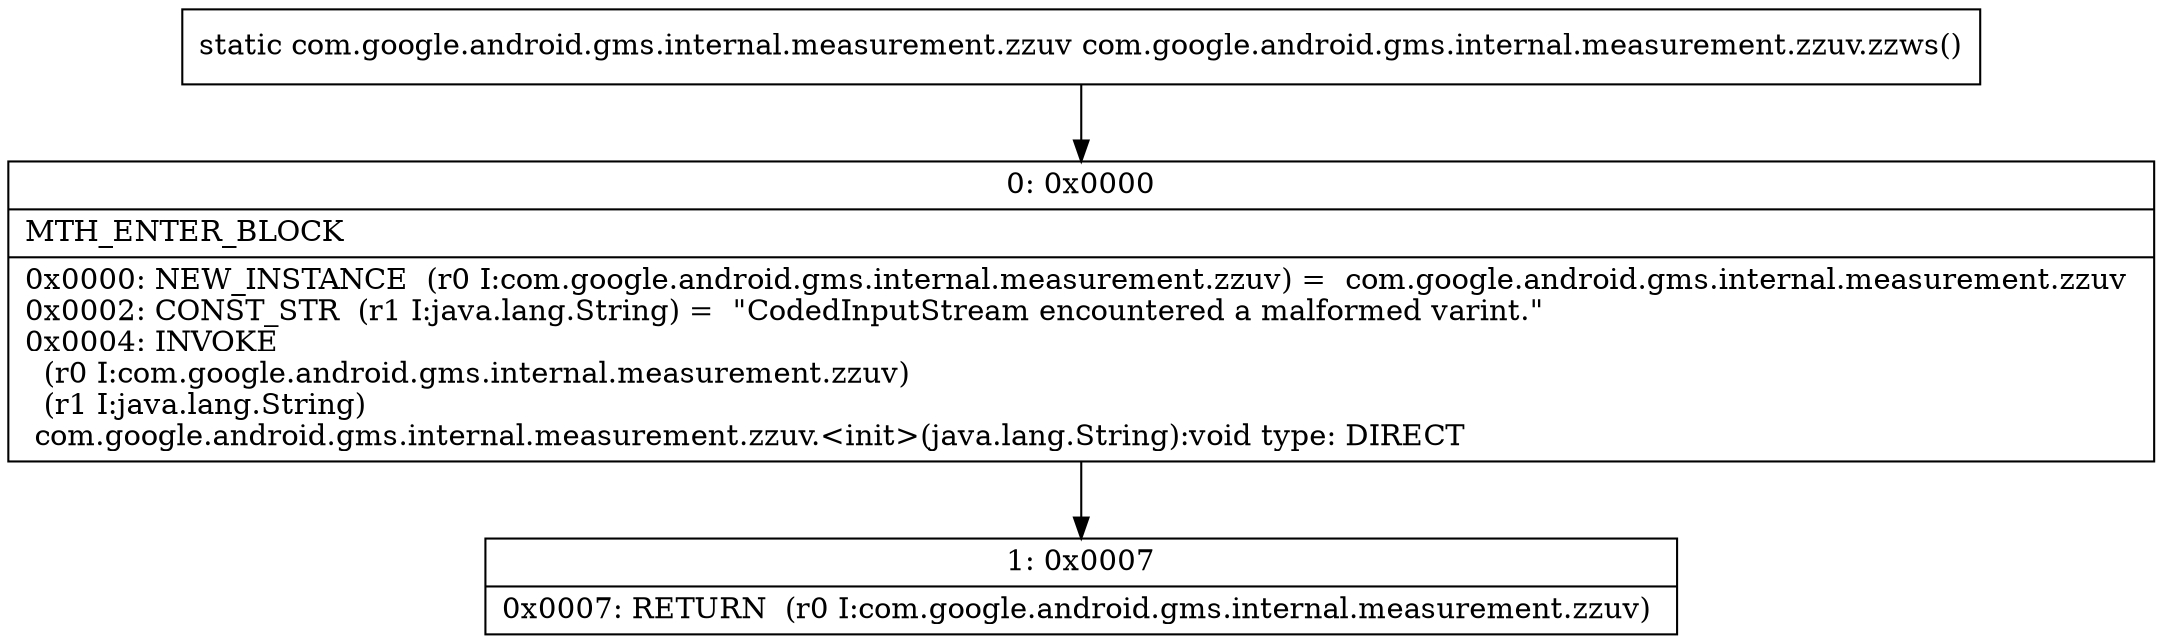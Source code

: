 digraph "CFG forcom.google.android.gms.internal.measurement.zzuv.zzws()Lcom\/google\/android\/gms\/internal\/measurement\/zzuv;" {
Node_0 [shape=record,label="{0\:\ 0x0000|MTH_ENTER_BLOCK\l|0x0000: NEW_INSTANCE  (r0 I:com.google.android.gms.internal.measurement.zzuv) =  com.google.android.gms.internal.measurement.zzuv \l0x0002: CONST_STR  (r1 I:java.lang.String) =  \"CodedInputStream encountered a malformed varint.\" \l0x0004: INVOKE  \l  (r0 I:com.google.android.gms.internal.measurement.zzuv)\l  (r1 I:java.lang.String)\l com.google.android.gms.internal.measurement.zzuv.\<init\>(java.lang.String):void type: DIRECT \l}"];
Node_1 [shape=record,label="{1\:\ 0x0007|0x0007: RETURN  (r0 I:com.google.android.gms.internal.measurement.zzuv) \l}"];
MethodNode[shape=record,label="{static com.google.android.gms.internal.measurement.zzuv com.google.android.gms.internal.measurement.zzuv.zzws() }"];
MethodNode -> Node_0;
Node_0 -> Node_1;
}

